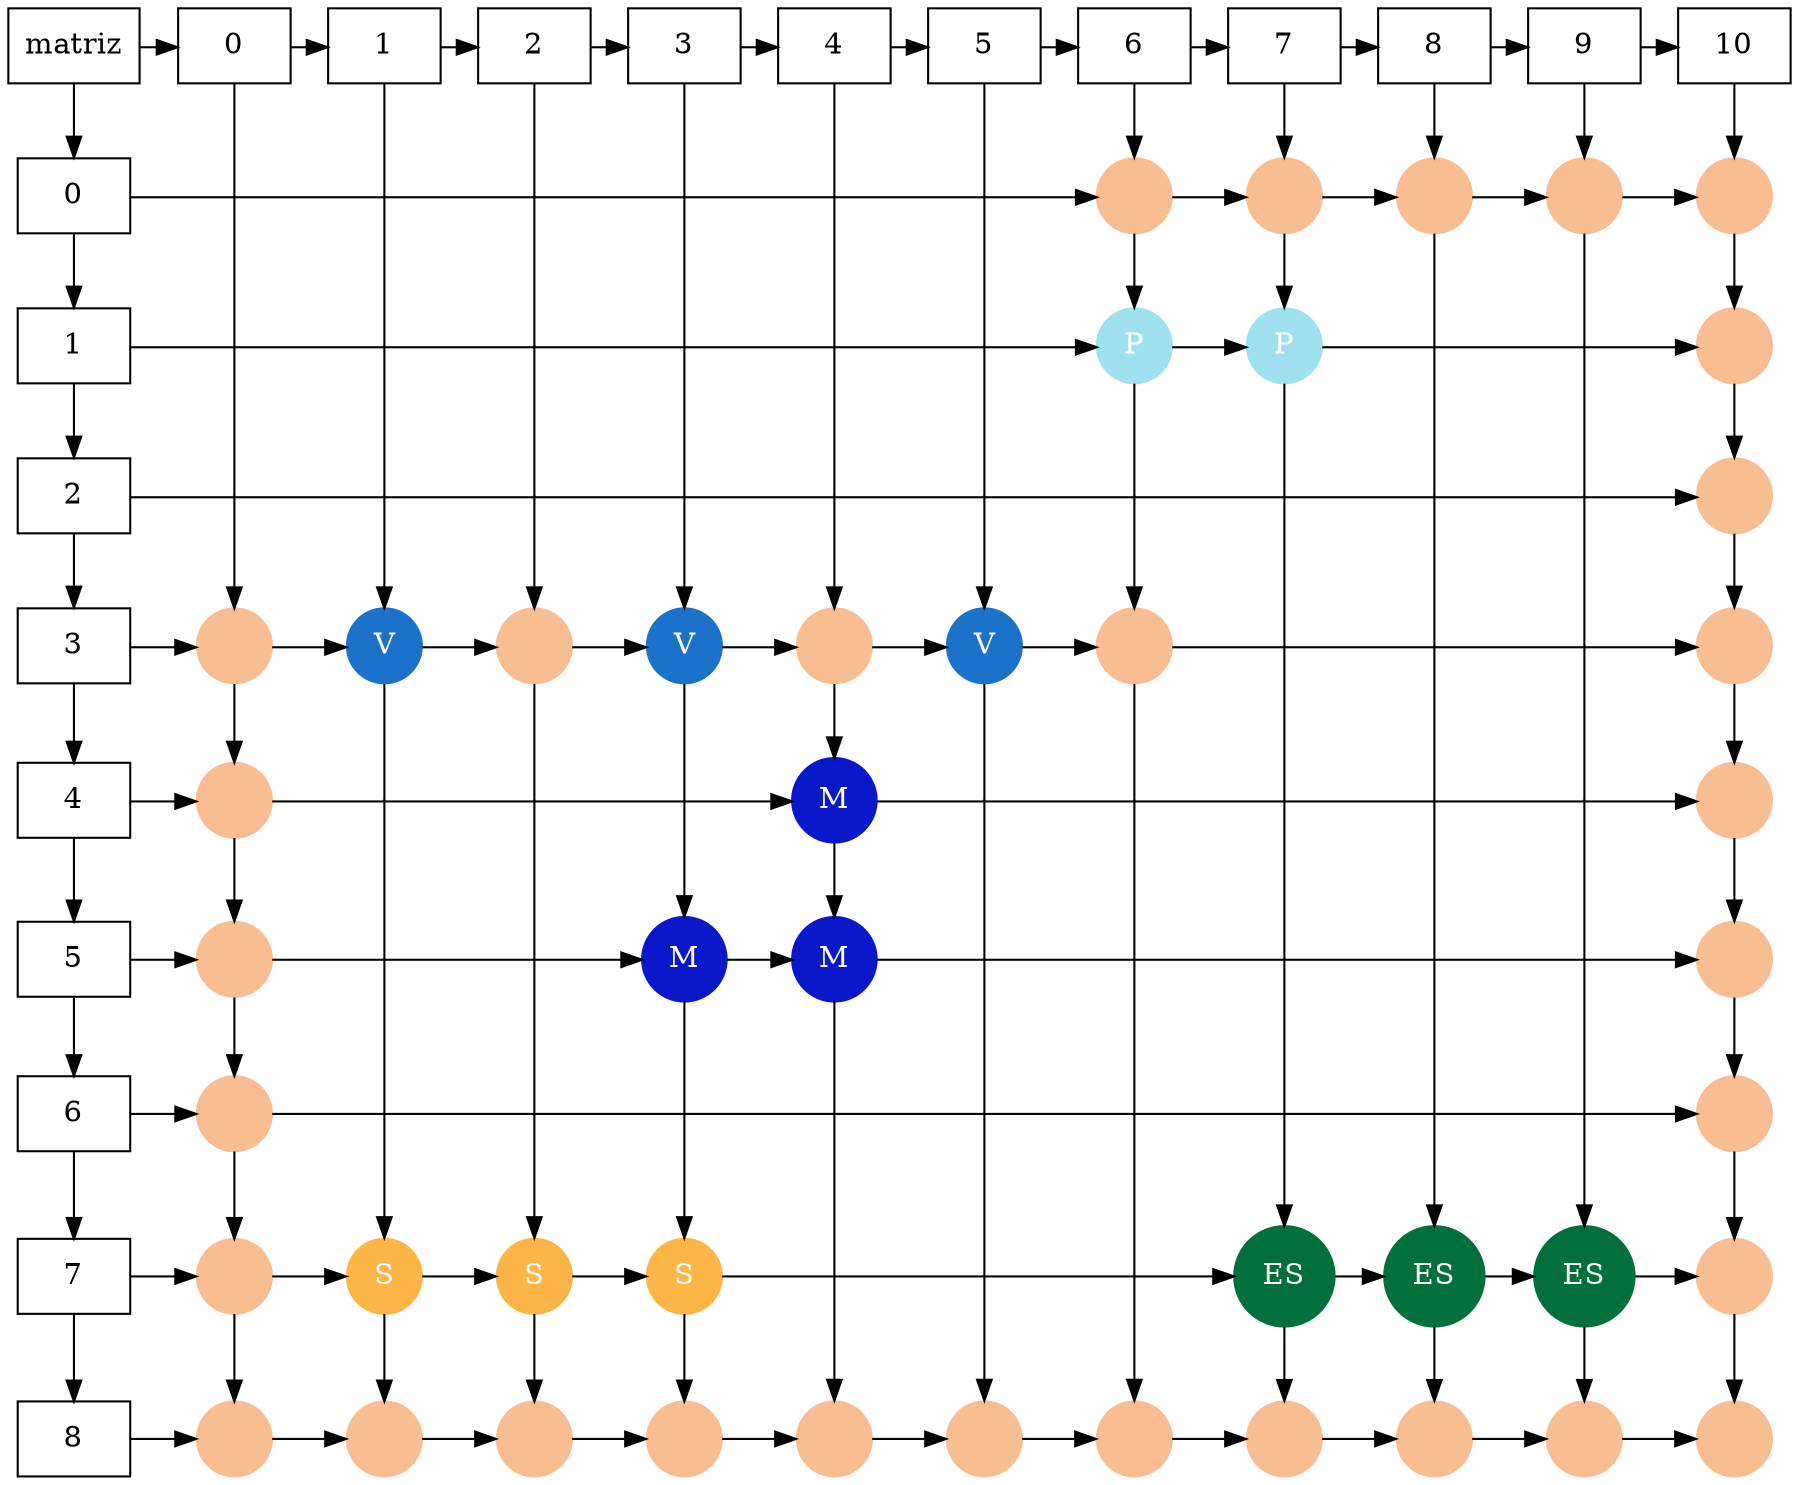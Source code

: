 digraph G {
node[shape="box"];
 graph[splines="ortho"];
nodoo[label="matriz",group=0];
node0x29fab90[label="0",group=0];
node0x29fa930[label="1",group=0];
node0x29fa810[label="2",group=0];
node0x29fa870[label="3",group=0];
node0x29fa9d0[label="4",group=0];
node0x29fabd0[label="5",group=0];
node0x29faaf0[label="6",group=0];
node0x29fa950[label="7",group=0];
node0x29fa9f0[label="8",group=0];
node0x29faa30[label="0",group=1];
node0x29faa90[label="1",group=2];
node0x29fabb0[label="2",group=3];
node0x29f2ed0[label="3",group=4];
node0x29f2d50[label="4",group=5];
node0x29f3090[label="5",group=6];
node0x29fa970[label="6",group=7];
node0x29faa10[label="7",group=8];
node0x29fab10[label="8",group=9];
node0x29fa9b0[label="9",group=10];
node0x29fa990[label="10",group=11];
node0x29fddb0[label="",shape="circle",group=1,color="#F9BD92",style="filled",fontcolor="white"];
node0x29fdea0[label="",shape="circle",group=1,color="#F9BD92",style="filled",fontcolor="white"];
node0x29fd810[label="",shape="circle",group=1,color="#F9BD92",style="filled",fontcolor="white"];
node0x29fdae0[label="",shape="circle",group=1,color="#F9BD92",style="filled",fontcolor="white"];
node0x29fdf40[label="",shape="circle",group=1,color="#F9BD92",style="filled",fontcolor="white"];
node0x29fcf90[label="",shape="circle",group=1,color="#F9BD92",style="filled",fontcolor="white"];
node0x29fdb30[label="V",shape="circle",group=2,color="#1A72CA",style="filled",fontcolor="white"];
node0x29fd950[label="S",shape="circle",group=2,color="#FDB546",style="filled",fontcolor="white"];
node0x29fcfe0[label="",shape="circle",group=2,color="#F9BD92",style="filled",fontcolor="white"];
node0x29fdb80[label="",shape="circle",group=3,color="#F9BD92",style="filled",fontcolor="white"];
node0x29fdbd0[label="S",shape="circle",group=3,color="#FDB546",style="filled",fontcolor="white"];
node0x29fd030[label="",shape="circle",group=3,color="#F9BD92",style="filled",fontcolor="white"];
node0x29fdc70[label="V",shape="circle",group=4,color="#1A72CA",style="filled",fontcolor="white"];
node0x29fdcc0[label="M",shape="circle",group=4,color="#0A18CB",style="filled",fontcolor="white"];
node0x29fde50[label="S",shape="circle",group=4,color="#FDB546",style="filled",fontcolor="white"];
node0x29fd9a0[label="",shape="circle",group=4,color="#F9BD92",style="filled",fontcolor="white"];
node0x29fe080[label="",shape="circle",group=5,color="#F9BD92",style="filled",fontcolor="white"];
node0x29fe030[label="M",shape="circle",group=5,color="#0A18CB",style="filled",fontcolor="white"];
node0x29fdfe0[label="M",shape="circle",group=5,color="#0A18CB",style="filled",fontcolor="white"];
node0x29fd900[label="",shape="circle",group=5,color="#F9BD92",style="filled",fontcolor="white"];
node0x29fe0d0[label="V",shape="circle",group=6,color="#1A72CA",style="filled",fontcolor="white"];
node0x29fd8b0[label="",shape="circle",group=6,color="#F9BD92",style="filled",fontcolor="white"];
node0x29fd080[label="",shape="circle",group=7,color="#F9BD92",style="filled",fontcolor="white"];
node0x29fe170[label="P",shape="circle",group=7,color="#9FE1EF",style="filled",fontcolor="white"];
node0x29fe1c0[label="",shape="circle",group=7,color="#F9BD92",style="filled",fontcolor="white"];
node0x29fdf90[label="",shape="circle",group=7,color="#F9BD92",style="filled",fontcolor="white"];
node0x29fd0d0[label="",shape="circle",group=8,color="#F9BD92",style="filled",fontcolor="white"];
node0x29fe120[label="P",shape="circle",group=8,color="#9FE1EF",style="filled",fontcolor="white"];
node0x29fdef0[label="ES",shape="circle",group=8,color="#02703A",style="filled",fontcolor="white"];
node0x29fd9f0[label="",shape="circle",group=8,color="#F9BD92",style="filled",fontcolor="white"];
node0x29fd300[label="",shape="circle",group=9,color="#F9BD92",style="filled",fontcolor="white"];
node0x29fd860[label="ES",shape="circle",group=9,color="#02703A",style="filled",fontcolor="white"];
node0x29fda40[label="",shape="circle",group=9,color="#F9BD92",style="filled",fontcolor="white"];
node0x29fd120[label="",shape="circle",group=10,color="#F9BD92",style="filled",fontcolor="white"];
node0x29fde00[label="ES",shape="circle",group=10,color="#02703A",style="filled",fontcolor="white"];
node0x29fda90[label="",shape="circle",group=10,color="#F9BD92",style="filled",fontcolor="white"];
node0x29fd2b0[label="",shape="circle",group=11,color="#F9BD92",style="filled",fontcolor="white"];
node0x29fd170[label="",shape="circle",group=11,color="#F9BD92",style="filled",fontcolor="white"];
node0x29fd350[label="",shape="circle",group=11,color="#F9BD92",style="filled",fontcolor="white"];
node0x29fce00[label="",shape="circle",group=11,color="#F9BD92",style="filled",fontcolor="white"];
node0x29fcf40[label="",shape="circle",group=11,color="#F9BD92",style="filled",fontcolor="white"];
node0x29fd1c0[label="",shape="circle",group=11,color="#F9BD92",style="filled",fontcolor="white"];
node0x29fce50[label="",shape="circle",group=11,color="#F9BD92",style="filled",fontcolor="white"];
node0x29fcea0[label="",shape="circle",group=11,color="#F9BD92",style="filled",fontcolor="white"];
node0x29fcef0[label="",shape="circle",group=11,color="#F9BD92",style="filled",fontcolor="white"];
node0x29fab90->node0x29fa930;
node0x29fa930->node0x29fa810;
node0x29fa810->node0x29fa870;
node0x29fa870->node0x29fa9d0;
node0x29fa9d0->node0x29fabd0;
node0x29fabd0->node0x29faaf0;
node0x29faaf0->node0x29fa950;
node0x29fa950->node0x29fa9f0;
node0x29faa30->node0x29faa90;
node0x29faa90->node0x29fabb0;
node0x29fabb0->node0x29f2ed0;
node0x29f2ed0->node0x29f2d50;
node0x29f2d50->node0x29f3090;
node0x29f3090->node0x29fa970;
node0x29fa970->node0x29faa10;
node0x29faa10->node0x29fab10;
node0x29fab10->node0x29fa9b0;
node0x29fa9b0->node0x29fa990;
nodeE0_0[shape = point, width = 0, group=1];
node0x29faa30->nodeE0_0[ dir = none ]
nodeE0_1[shape = point, width = 0, group=1];
nodeE0_0->nodeE0_1[ dir = none ]
nodeE0_2[shape = point, width = 0, group=1];
nodeE0_1->nodeE0_2[ dir = none ]
nodeE0_2->node0x29fddb0;
node0x29fddb0->node0x29fdea0;
node0x29fdea0->node0x29fd810;
node0x29fd810->node0x29fdae0;
node0x29fdae0->node0x29fdf40;
node0x29fdf40->node0x29fcf90;
nodeE1_0[shape = point, width = 0, group=2];
node0x29faa90->nodeE1_0[ dir = none ]
nodeE1_1[shape = point, width = 0, group=2];
nodeE1_0->nodeE1_1[ dir = none ]
nodeE1_2[shape = point, width = 0, group=2];
nodeE1_1->nodeE1_2[ dir = none ]
nodeE1_2->node0x29fdb30;
nodeE1_4[shape = point, width = 0, group=2];
node0x29fdb30->nodeE1_4[ dir = none ]
nodeE1_5[shape = point, width = 0, group=2];
nodeE1_4->nodeE1_5[ dir = none ]
nodeE1_6[shape = point, width = 0, group=2];
nodeE1_5->nodeE1_6[ dir = none ]
nodeE1_6->node0x29fd950;
node0x29fd950->node0x29fcfe0;
nodeE2_0[shape = point, width = 0, group=3];
node0x29fabb0->nodeE2_0[ dir = none ]
nodeE2_1[shape = point, width = 0, group=3];
nodeE2_0->nodeE2_1[ dir = none ]
nodeE2_2[shape = point, width = 0, group=3];
nodeE2_1->nodeE2_2[ dir = none ]
nodeE2_2->node0x29fdb80;
nodeE2_4[shape = point, width = 0, group=3];
node0x29fdb80->nodeE2_4[ dir = none ]
nodeE2_5[shape = point, width = 0, group=3];
nodeE2_4->nodeE2_5[ dir = none ]
nodeE2_6[shape = point, width = 0, group=3];
nodeE2_5->nodeE2_6[ dir = none ]
nodeE2_6->node0x29fdbd0;
node0x29fdbd0->node0x29fd030;
nodeE3_0[shape = point, width = 0, group=4];
node0x29f2ed0->nodeE3_0[ dir = none ]
nodeE3_1[shape = point, width = 0, group=4];
nodeE3_0->nodeE3_1[ dir = none ]
nodeE3_2[shape = point, width = 0, group=4];
nodeE3_1->nodeE3_2[ dir = none ]
nodeE3_2->node0x29fdc70;
nodeE3_4[shape = point, width = 0, group=4];
node0x29fdc70->nodeE3_4[ dir = none ]
nodeE3_4->node0x29fdcc0;
nodeE3_6[shape = point, width = 0, group=4];
node0x29fdcc0->nodeE3_6[ dir = none ]
nodeE3_6->node0x29fde50;
node0x29fde50->node0x29fd9a0;
nodeE4_0[shape = point, width = 0, group=5];
node0x29f2d50->nodeE4_0[ dir = none ]
nodeE4_1[shape = point, width = 0, group=5];
nodeE4_0->nodeE4_1[ dir = none ]
nodeE4_2[shape = point, width = 0, group=5];
nodeE4_1->nodeE4_2[ dir = none ]
nodeE4_2->node0x29fe080;
node0x29fe080->node0x29fe030;
node0x29fe030->node0x29fdfe0;
nodeE4_6[shape = point, width = 0, group=5];
node0x29fdfe0->nodeE4_6[ dir = none ]
nodeE4_7[shape = point, width = 0, group=5];
nodeE4_6->nodeE4_7[ dir = none ]
nodeE4_7->node0x29fd900;
nodeE5_0[shape = point, width = 0, group=6];
node0x29f3090->nodeE5_0[ dir = none ]
nodeE5_1[shape = point, width = 0, group=6];
nodeE5_0->nodeE5_1[ dir = none ]
nodeE5_2[shape = point, width = 0, group=6];
nodeE5_1->nodeE5_2[ dir = none ]
nodeE5_2->node0x29fe0d0;
nodeE5_4[shape = point, width = 0, group=6];
node0x29fe0d0->nodeE5_4[ dir = none ]
nodeE5_5[shape = point, width = 0, group=6];
nodeE5_4->nodeE5_5[ dir = none ]
nodeE5_6[shape = point, width = 0, group=6];
nodeE5_5->nodeE5_6[ dir = none ]
nodeE5_7[shape = point, width = 0, group=6];
nodeE5_6->nodeE5_7[ dir = none ]
nodeE5_7->node0x29fd8b0;
node0x29fa970->node0x29fd080;
node0x29fd080->node0x29fe170;
nodeE6_2[shape = point, width = 0, group=7];
node0x29fe170->nodeE6_2[ dir = none ]
nodeE6_2->node0x29fe1c0;
nodeE6_4[shape = point, width = 0, group=7];
node0x29fe1c0->nodeE6_4[ dir = none ]
nodeE6_5[shape = point, width = 0, group=7];
nodeE6_4->nodeE6_5[ dir = none ]
nodeE6_6[shape = point, width = 0, group=7];
nodeE6_5->nodeE6_6[ dir = none ]
nodeE6_7[shape = point, width = 0, group=7];
nodeE6_6->nodeE6_7[ dir = none ]
nodeE6_7->node0x29fdf90;
node0x29faa10->node0x29fd0d0;
node0x29fd0d0->node0x29fe120;
nodeE7_2[shape = point, width = 0, group=8];
node0x29fe120->nodeE7_2[ dir = none ]
nodeE7_3[shape = point, width = 0, group=8];
nodeE7_2->nodeE7_3[ dir = none ]
nodeE7_4[shape = point, width = 0, group=8];
nodeE7_3->nodeE7_4[ dir = none ]
nodeE7_5[shape = point, width = 0, group=8];
nodeE7_4->nodeE7_5[ dir = none ]
nodeE7_6[shape = point, width = 0, group=8];
nodeE7_5->nodeE7_6[ dir = none ]
nodeE7_6->node0x29fdef0;
node0x29fdef0->node0x29fd9f0;
node0x29fab10->node0x29fd300;
nodeE8_1[shape = point, width = 0, group=9];
node0x29fd300->nodeE8_1[ dir = none ]
nodeE8_2[shape = point, width = 0, group=9];
nodeE8_1->nodeE8_2[ dir = none ]
nodeE8_3[shape = point, width = 0, group=9];
nodeE8_2->nodeE8_3[ dir = none ]
nodeE8_4[shape = point, width = 0, group=9];
nodeE8_3->nodeE8_4[ dir = none ]
nodeE8_5[shape = point, width = 0, group=9];
nodeE8_4->nodeE8_5[ dir = none ]
nodeE8_6[shape = point, width = 0, group=9];
nodeE8_5->nodeE8_6[ dir = none ]
nodeE8_6->node0x29fd860;
node0x29fd860->node0x29fda40;
node0x29fa9b0->node0x29fd120;
nodeE9_1[shape = point, width = 0, group=10];
node0x29fd120->nodeE9_1[ dir = none ]
nodeE9_2[shape = point, width = 0, group=10];
nodeE9_1->nodeE9_2[ dir = none ]
nodeE9_3[shape = point, width = 0, group=10];
nodeE9_2->nodeE9_3[ dir = none ]
nodeE9_4[shape = point, width = 0, group=10];
nodeE9_3->nodeE9_4[ dir = none ]
nodeE9_5[shape = point, width = 0, group=10];
nodeE9_4->nodeE9_5[ dir = none ]
nodeE9_6[shape = point, width = 0, group=10];
nodeE9_5->nodeE9_6[ dir = none ]
nodeE9_6->node0x29fde00;
node0x29fde00->node0x29fda90;
node0x29fa990->node0x29fd2b0;
node0x29fd2b0->node0x29fd170;
node0x29fd170->node0x29fd350;
node0x29fd350->node0x29fce00;
node0x29fce00->node0x29fcf40;
node0x29fcf40->node0x29fd1c0;
node0x29fd1c0->node0x29fce50;
node0x29fce50->node0x29fcea0;
node0x29fcea0->node0x29fcef0;
nodeE0_0;
node0x29fab90->nodeE0_0[dir=none]
nodeE1_0;
nodeE0_0->nodeE1_0[dir=none]
nodeE2_0;
nodeE1_0->nodeE2_0[dir=none]
nodeE3_0;
nodeE2_0->nodeE3_0[dir=none]
nodeE4_0;
nodeE3_0->nodeE4_0[dir=none]
nodeE5_0;
nodeE4_0->nodeE5_0[dir=none]
nodeE5_0->node0x29fd080;
node0x29fd080->node0x29fd0d0;
node0x29fd0d0->node0x29fd300;
node0x29fd300->node0x29fd120;
node0x29fd120->node0x29fd2b0;
{rank=same;node0x29fab90;nodeE0_0;nodeE1_0;nodeE2_0;nodeE3_0;nodeE4_0;nodeE5_0;node0x29fd080;node0x29fd0d0;node0x29fd300;node0x29fd120;node0x29fd2b0;}
nodeE0_1;
node0x29fa930->nodeE0_1[dir=none]
nodeE1_1;
nodeE0_1->nodeE1_1[dir=none]
nodeE2_1;
nodeE1_1->nodeE2_1[dir=none]
nodeE3_1;
nodeE2_1->nodeE3_1[dir=none]
nodeE4_1;
nodeE3_1->nodeE4_1[dir=none]
nodeE5_1;
nodeE4_1->nodeE5_1[dir=none]
nodeE5_1->node0x29fe170;
node0x29fe170->node0x29fe120;
nodeE8_1;
node0x29fe120->nodeE8_1[dir=none]
nodeE9_1;
nodeE8_1->nodeE9_1[dir=none]
nodeE9_1->node0x29fd170;
{rank=same;node0x29fa930;nodeE0_1;nodeE1_1;nodeE2_1;nodeE3_1;nodeE4_1;nodeE5_1;node0x29fe170;node0x29fe120;nodeE8_1;nodeE9_1;node0x29fd170;}
nodeE0_2;
node0x29fa810->nodeE0_2[dir=none]
nodeE1_2;
nodeE0_2->nodeE1_2[dir=none]
nodeE2_2;
nodeE1_2->nodeE2_2[dir=none]
nodeE3_2;
nodeE2_2->nodeE3_2[dir=none]
nodeE4_2;
nodeE3_2->nodeE4_2[dir=none]
nodeE5_2;
nodeE4_2->nodeE5_2[dir=none]
nodeE6_2;
nodeE5_2->nodeE6_2[dir=none]
nodeE7_2;
nodeE6_2->nodeE7_2[dir=none]
nodeE8_2;
nodeE7_2->nodeE8_2[dir=none]
nodeE9_2;
nodeE8_2->nodeE9_2[dir=none]
nodeE9_2->node0x29fd350;
{rank=same;node0x29fa810;nodeE0_2;nodeE1_2;nodeE2_2;nodeE3_2;nodeE4_2;nodeE5_2;nodeE6_2;nodeE7_2;nodeE8_2;nodeE9_2;node0x29fd350;}
node0x29fa870->node0x29fddb0;
node0x29fddb0->node0x29fdb30;
node0x29fdb30->node0x29fdb80;
node0x29fdb80->node0x29fdc70;
node0x29fdc70->node0x29fe080;
node0x29fe080->node0x29fe0d0;
node0x29fe0d0->node0x29fe1c0;
nodeE7_3;
node0x29fe1c0->nodeE7_3[dir=none]
nodeE8_3;
nodeE7_3->nodeE8_3[dir=none]
nodeE9_3;
nodeE8_3->nodeE9_3[dir=none]
nodeE9_3->node0x29fce00;
{rank=same;node0x29fa870;node0x29fddb0;node0x29fdb30;node0x29fdb80;node0x29fdc70;node0x29fe080;node0x29fe0d0;node0x29fe1c0;nodeE7_3;nodeE8_3;nodeE9_3;node0x29fce00;}
node0x29fa9d0->node0x29fdea0;
nodeE1_4;
node0x29fdea0->nodeE1_4[dir=none]
nodeE2_4;
nodeE1_4->nodeE2_4[dir=none]
nodeE3_4;
nodeE2_4->nodeE3_4[dir=none]
nodeE3_4->node0x29fe030;
nodeE5_4;
node0x29fe030->nodeE5_4[dir=none]
nodeE6_4;
nodeE5_4->nodeE6_4[dir=none]
nodeE7_4;
nodeE6_4->nodeE7_4[dir=none]
nodeE8_4;
nodeE7_4->nodeE8_4[dir=none]
nodeE9_4;
nodeE8_4->nodeE9_4[dir=none]
nodeE9_4->node0x29fcf40;
{rank=same;node0x29fa9d0;node0x29fdea0;nodeE1_4;nodeE2_4;nodeE3_4;node0x29fe030;nodeE5_4;nodeE6_4;nodeE7_4;nodeE8_4;nodeE9_4;node0x29fcf40;}
node0x29fabd0->node0x29fd810;
nodeE1_5;
node0x29fd810->nodeE1_5[dir=none]
nodeE2_5;
nodeE1_5->nodeE2_5[dir=none]
nodeE2_5->node0x29fdcc0;
node0x29fdcc0->node0x29fdfe0;
nodeE5_5;
node0x29fdfe0->nodeE5_5[dir=none]
nodeE6_5;
nodeE5_5->nodeE6_5[dir=none]
nodeE7_5;
nodeE6_5->nodeE7_5[dir=none]
nodeE8_5;
nodeE7_5->nodeE8_5[dir=none]
nodeE9_5;
nodeE8_5->nodeE9_5[dir=none]
nodeE9_5->node0x29fd1c0;
{rank=same;node0x29fabd0;node0x29fd810;nodeE1_5;nodeE2_5;node0x29fdcc0;node0x29fdfe0;nodeE5_5;nodeE6_5;nodeE7_5;nodeE8_5;nodeE9_5;node0x29fd1c0;}
node0x29faaf0->node0x29fdae0;
nodeE1_6;
node0x29fdae0->nodeE1_6[dir=none]
nodeE2_6;
nodeE1_6->nodeE2_6[dir=none]
nodeE3_6;
nodeE2_6->nodeE3_6[dir=none]
nodeE4_6;
nodeE3_6->nodeE4_6[dir=none]
nodeE5_6;
nodeE4_6->nodeE5_6[dir=none]
nodeE6_6;
nodeE5_6->nodeE6_6[dir=none]
nodeE7_6;
nodeE6_6->nodeE7_6[dir=none]
nodeE8_6;
nodeE7_6->nodeE8_6[dir=none]
nodeE9_6;
nodeE8_6->nodeE9_6[dir=none]
nodeE9_6->node0x29fce50;
{rank=same;node0x29faaf0;node0x29fdae0;nodeE1_6;nodeE2_6;nodeE3_6;nodeE4_6;nodeE5_6;nodeE6_6;nodeE7_6;nodeE8_6;nodeE9_6;node0x29fce50;}
node0x29fa950->node0x29fdf40;
node0x29fdf40->node0x29fd950;
node0x29fd950->node0x29fdbd0;
node0x29fdbd0->node0x29fde50;
nodeE4_7;
node0x29fde50->nodeE4_7[dir=none]
nodeE5_7;
nodeE4_7->nodeE5_7[dir=none]
nodeE6_7;
nodeE5_7->nodeE6_7[dir=none]
nodeE6_7->node0x29fdef0;
node0x29fdef0->node0x29fd860;
node0x29fd860->node0x29fde00;
node0x29fde00->node0x29fcea0;
{rank=same;node0x29fa950;node0x29fdf40;node0x29fd950;node0x29fdbd0;node0x29fde50;nodeE4_7;nodeE5_7;nodeE6_7;node0x29fdef0;node0x29fd860;node0x29fde00;node0x29fcea0;}
node0x29fa9f0->node0x29fcf90;
node0x29fcf90->node0x29fcfe0;
node0x29fcfe0->node0x29fd030;
node0x29fd030->node0x29fd9a0;
node0x29fd9a0->node0x29fd900;
node0x29fd900->node0x29fd8b0;
node0x29fd8b0->node0x29fdf90;
node0x29fdf90->node0x29fd9f0;
node0x29fd9f0->node0x29fda40;
node0x29fda40->node0x29fda90;
node0x29fda90->node0x29fcef0;
{rank=same;node0x29fa9f0;node0x29fcf90;node0x29fcfe0;node0x29fd030;node0x29fd9a0;node0x29fd900;node0x29fd8b0;node0x29fdf90;node0x29fd9f0;node0x29fda40;node0x29fda90;node0x29fcef0;}
nodoo->node0x29fab90
nodoo->node0x29faa30
{rank="same";nodoo;node0x29faa30;node0x29faa30;node0x29faa90;node0x29fabb0;node0x29f2ed0;node0x29f2d50;node0x29f3090;node0x29fa970;node0x29faa10;node0x29fab10;node0x29fa9b0;node0x29fa990};
}
